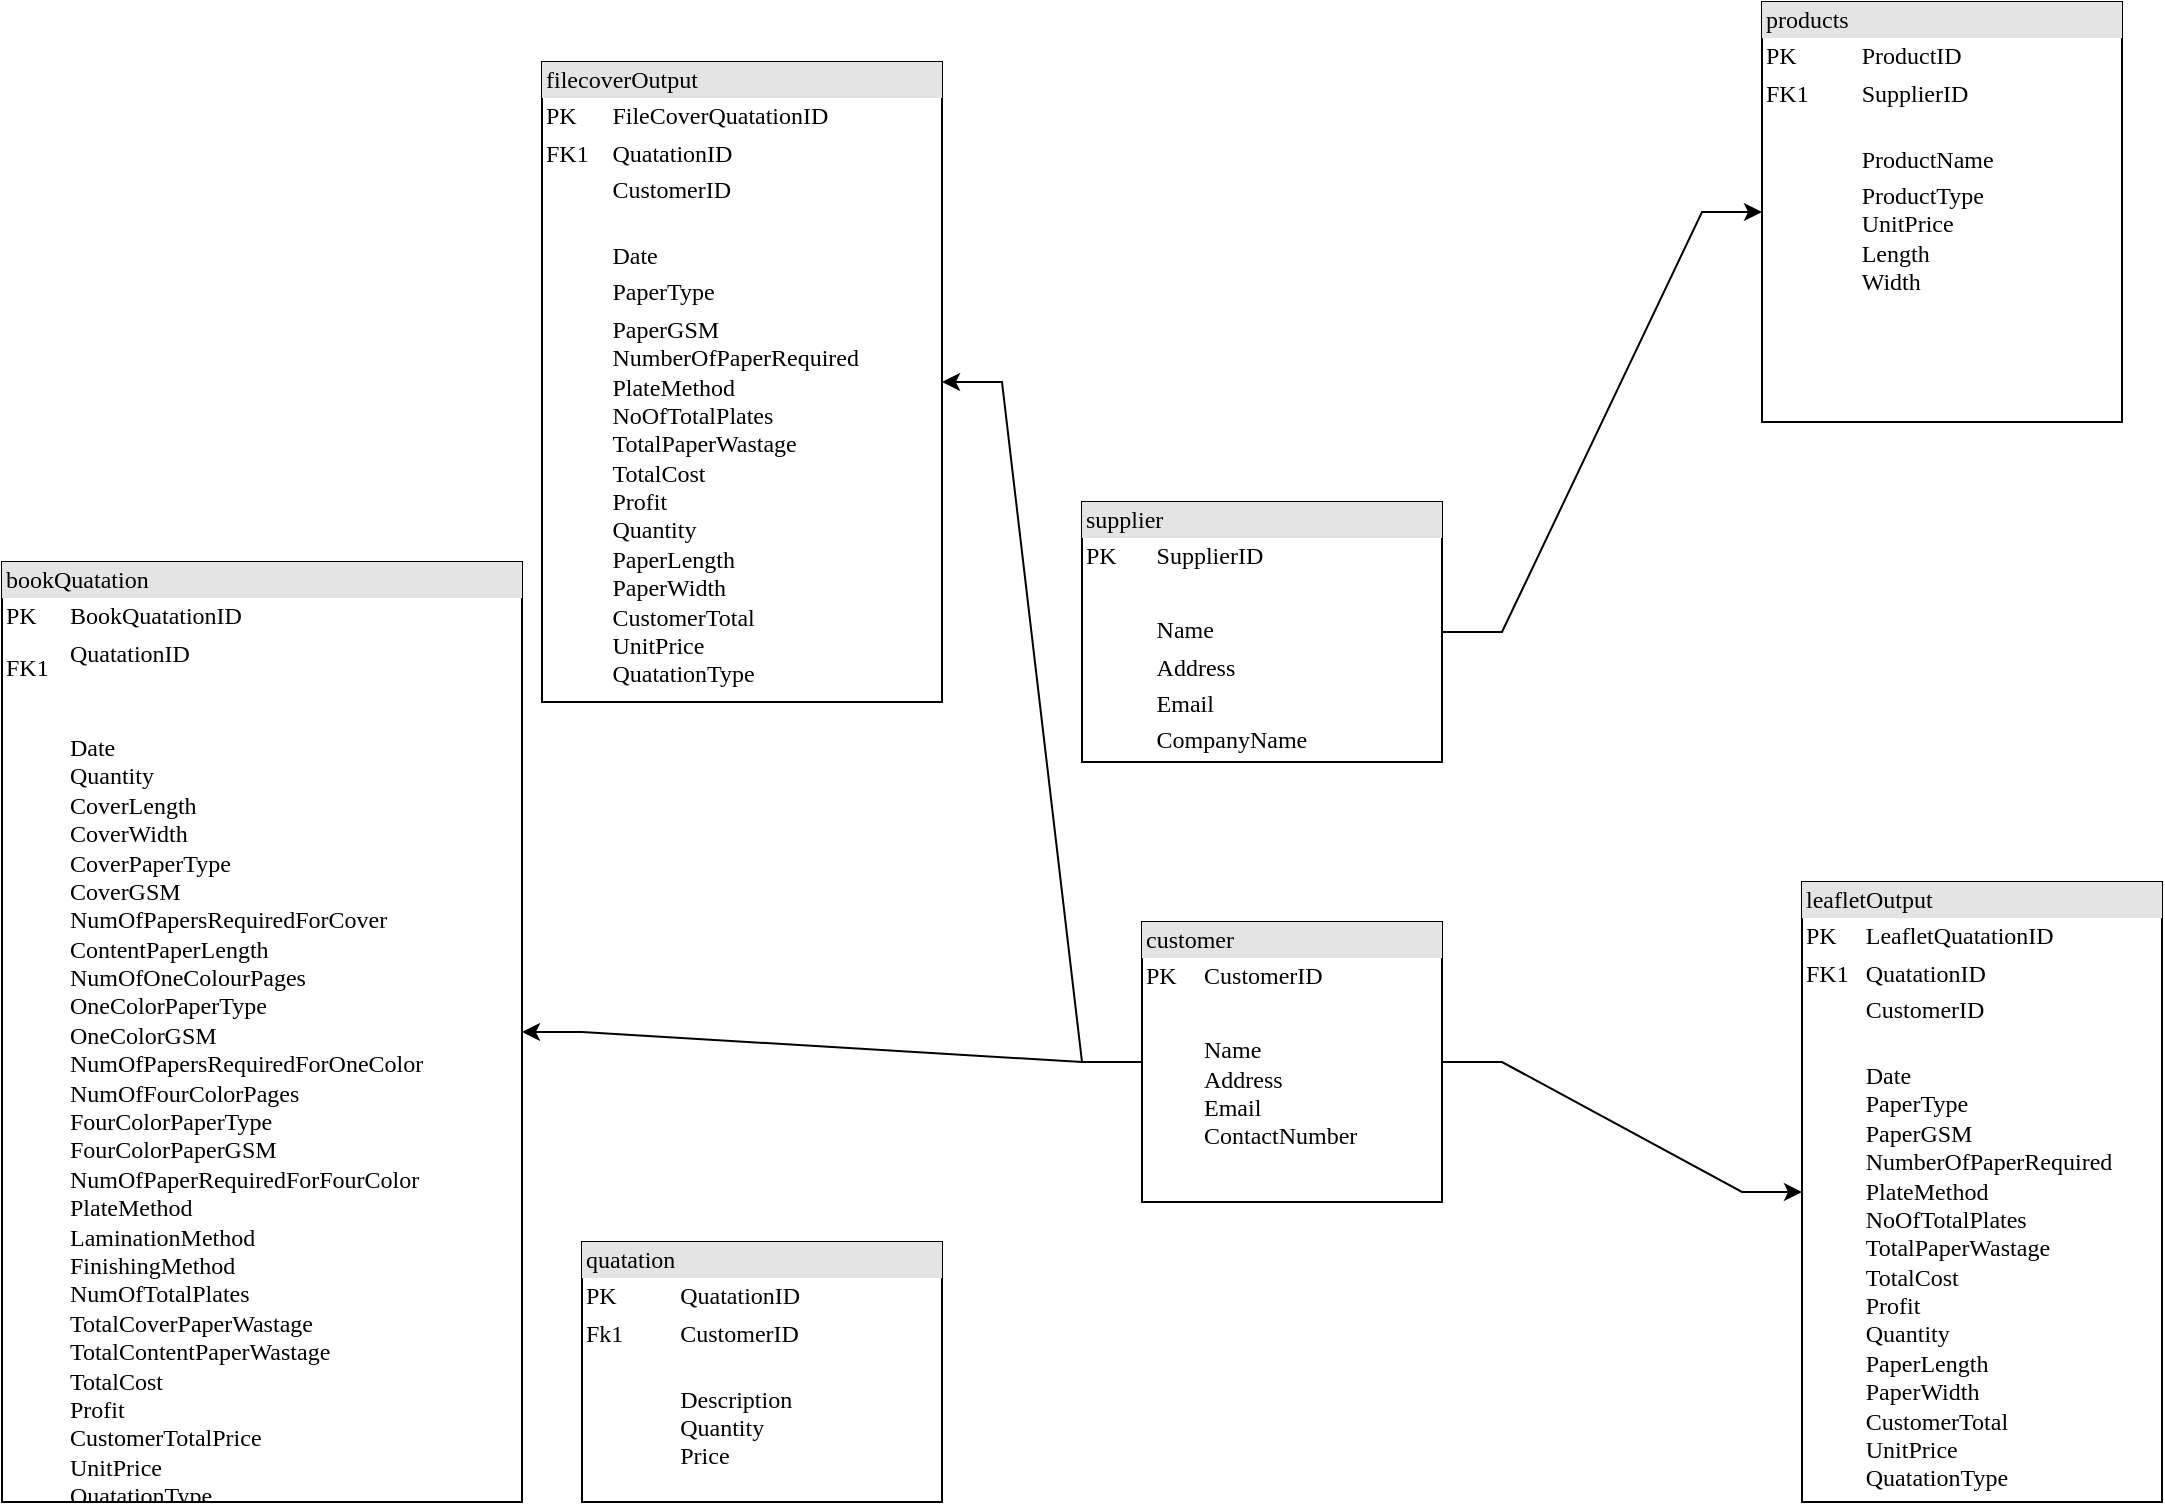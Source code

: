 <mxfile version="12.7.1" type="github"><diagram name="Page-1" id="2ca16b54-16f6-2749-3443-fa8db7711227"><mxGraphModel dx="2522" dy="1644" grid="1" gridSize="10" guides="1" tooltips="1" connect="1" arrows="1" fold="1" page="1" pageScale="1" pageWidth="1100" pageHeight="850" background="#ffffff" math="0" shadow="0"><root><mxCell id="0"/><mxCell id="1" parent="0"/><mxCell id="2ed32ef02a7f4228-1" value="&lt;div style=&quot;box-sizing: border-box ; width: 100% ; background: #e4e4e4 ; padding: 2px&quot;&gt;bookQuatation&lt;/div&gt;&lt;table style=&quot;width: 100% ; font-size: 1em&quot; cellpadding=&quot;2&quot; cellspacing=&quot;0&quot;&gt;&lt;tbody&gt;&lt;tr&gt;&lt;td&gt;PK&lt;/td&gt;&lt;td&gt;BookQuatationID&lt;br&gt;&lt;/td&gt;&lt;/tr&gt;&lt;tr&gt;&lt;td&gt;FK1&lt;/td&gt;&lt;td&gt;QuatationID&lt;br&gt;&lt;br&gt;&lt;/td&gt;&lt;/tr&gt;&lt;tr&gt;&lt;td&gt;&lt;/td&gt;&lt;td&gt;&lt;br&gt;Date&lt;br&gt;Quantity&lt;br&gt;CoverLength&lt;br&gt;CoverWidth&lt;br&gt;CoverPaperType&lt;br&gt;CoverGSM&lt;br&gt;NumOfPapersRequiredForCover&lt;br&gt;ContentPaperLength&lt;br&gt;NumOfOneColourPages&lt;br&gt;OneColorPaperType&lt;br&gt;OneColorGSM&lt;br&gt;NumOfPapersRequiredForOneColor&lt;br&gt;NumOfFourColorPages&lt;br&gt;FourColorPaperType&lt;br&gt;FourColorPaperGSM&lt;br&gt;NumOfPaperRequiredForFourColor&lt;br&gt;PlateMethod&lt;br&gt;LaminationMethod&lt;br&gt;FinishingMethod&lt;br&gt;NumOfTotalPlates&lt;br&gt;TotalCoverPaperWastage&lt;br&gt;TotalContentPaperWastage&lt;br&gt;TotalCost&lt;br&gt;Profit&lt;br&gt;CustomerTotalPrice&lt;br&gt;UnitPrice&lt;br&gt;QuatationType&lt;br&gt;&lt;br&gt;&lt;/td&gt;&lt;/tr&gt;&lt;/tbody&gt;&lt;/table&gt;" style="verticalAlign=top;align=left;overflow=fill;html=1;rounded=0;shadow=0;comic=0;labelBackgroundColor=none;strokeWidth=1;fontFamily=Verdana;fontSize=12;strokeColor=#000000;" parent="1" vertex="1"><mxGeometry x="-90" y="-550" width="260" height="470" as="geometry"/></mxCell><mxCell id="2ed32ef02a7f4228-2" value="&lt;div style=&quot;box-sizing: border-box ; width: 100% ; background: #e4e4e4 ; padding: 2px&quot;&gt;filecoverOutput&lt;/div&gt;&lt;table style=&quot;width: 100% ; font-size: 1em&quot; cellpadding=&quot;2&quot; cellspacing=&quot;0&quot;&gt;&lt;tbody&gt;&lt;tr&gt;&lt;td&gt;PK&lt;/td&gt;&lt;td&gt;FileCoverQuatationID&lt;/td&gt;&lt;/tr&gt;&lt;tr&gt;&lt;td&gt;FK1&lt;/td&gt;&lt;td&gt;QuatationID&lt;/td&gt;&lt;/tr&gt;&lt;tr&gt;&lt;td&gt;&lt;br&gt;&lt;/td&gt;&lt;td&gt;CustomerID&lt;br&gt;&lt;br&gt;&lt;/td&gt;&lt;/tr&gt;&lt;tr&gt;&lt;td&gt;&lt;br&gt;&lt;/td&gt;&lt;td&gt;Date&lt;/td&gt;&lt;/tr&gt;&lt;tr&gt;&lt;td&gt;&lt;br&gt;&lt;/td&gt;&lt;td&gt;PaperType&lt;br&gt;&lt;/td&gt;&lt;/tr&gt;&lt;tr&gt;&lt;td&gt;&lt;br&gt;&lt;/td&gt;&lt;td&gt;PaperGSM&lt;br&gt;NumberOfPaperRequired&lt;br&gt;PlateMethod&lt;br&gt;NoOfTotalPlates&lt;br&gt;TotalPaperWastage&lt;br&gt;TotalCost&lt;br&gt;Profit&lt;br&gt;Quantity&lt;br&gt;PaperLength&lt;br&gt;PaperWidth&lt;br&gt;CustomerTotal&lt;br&gt;UnitPrice&lt;br&gt;QuatationType&lt;/td&gt;&lt;/tr&gt;&lt;/tbody&gt;&lt;/table&gt;" style="verticalAlign=top;align=left;overflow=fill;html=1;rounded=0;shadow=0;comic=0;labelBackgroundColor=none;strokeWidth=1;fontFamily=Verdana;fontSize=12" parent="1" vertex="1"><mxGeometry x="180" y="-800" width="200" height="320" as="geometry"/></mxCell><mxCell id="2ed32ef02a7f4228-3" value="&lt;div style=&quot;box-sizing: border-box ; width: 100% ; background: #e4e4e4 ; padding: 2px&quot;&gt;products&lt;/div&gt;&lt;table style=&quot;width: 100% ; font-size: 1em&quot; cellpadding=&quot;2&quot; cellspacing=&quot;0&quot;&gt;&lt;tbody&gt;&lt;tr&gt;&lt;td&gt;PK&lt;/td&gt;&lt;td&gt;ProductID&lt;br&gt;&lt;/td&gt;&lt;/tr&gt;&lt;tr&gt;&lt;td&gt;FK1&lt;/td&gt;&lt;td&gt;SupplierID&lt;/td&gt;&lt;/tr&gt;&lt;tr&gt;&lt;td&gt;&lt;/td&gt;&lt;td&gt;&lt;br&gt;ProductName&lt;/td&gt;&lt;/tr&gt;&lt;tr&gt;&lt;td&gt;&lt;br&gt;&lt;/td&gt;&lt;td&gt;ProductType&lt;br&gt;UnitPrice&lt;br&gt;Length&lt;br&gt;Width&lt;/td&gt;&lt;/tr&gt;&lt;/tbody&gt;&lt;/table&gt;" style="verticalAlign=top;align=left;overflow=fill;html=1;rounded=0;shadow=0;comic=0;labelBackgroundColor=none;strokeWidth=1;fontFamily=Verdana;fontSize=12" parent="1" vertex="1"><mxGeometry x="790" y="-830" width="180" height="210" as="geometry"/></mxCell><mxCell id="2ed32ef02a7f4228-4" value="&lt;div style=&quot;box-sizing: border-box ; width: 100% ; background: #e4e4e4 ; padding: 2px&quot;&gt;leafletOutput&lt;/div&gt;&lt;table style=&quot;width: 100% ; font-size: 1em&quot; cellpadding=&quot;2&quot; cellspacing=&quot;0&quot;&gt;&lt;tbody&gt;&lt;tr&gt;&lt;td&gt;PK&lt;/td&gt;&lt;td&gt;LeafletQuatationID&lt;/td&gt;&lt;/tr&gt;&lt;tr&gt;&lt;td&gt;FK1&lt;/td&gt;&lt;td&gt;QuatationID&lt;/td&gt;&lt;/tr&gt;&lt;tr&gt;&lt;td&gt;&lt;/td&gt;&lt;td&gt;CustomerID&lt;/td&gt;&lt;/tr&gt;&lt;tr&gt;&lt;td&gt;&lt;br&gt;&lt;/td&gt;&lt;td&gt;&lt;br&gt;Date&lt;br&gt;PaperType&lt;br&gt;PaperGSM&lt;br&gt;NumberOfPaperRequired&lt;br&gt;PlateMethod&lt;br&gt;NoOfTotalPlates&lt;br&gt;TotalPaperWastage&lt;br&gt;TotalCost&lt;br&gt;Profit&lt;br&gt;Quantity&lt;br&gt;PaperLength&lt;br&gt;PaperWidth&lt;br&gt;CustomerTotal&lt;br&gt;UnitPrice&lt;br&gt;QuatationType&lt;/td&gt;&lt;/tr&gt;&lt;/tbody&gt;&lt;/table&gt;" style="verticalAlign=top;align=left;overflow=fill;html=1;rounded=0;shadow=0;comic=0;labelBackgroundColor=none;strokeWidth=1;fontFamily=Verdana;fontSize=12" parent="1" vertex="1"><mxGeometry x="810" y="-390" width="180" height="310" as="geometry"/></mxCell><mxCell id="Z7gWWmyKiOrE_zW52b3b-6" style="edgeStyle=entityRelationEdgeStyle;rounded=0;orthogonalLoop=1;jettySize=auto;html=1;" edge="1" parent="1" source="2ed32ef02a7f4228-5" target="2ed32ef02a7f4228-1"><mxGeometry relative="1" as="geometry"/></mxCell><mxCell id="Z7gWWmyKiOrE_zW52b3b-7" style="edgeStyle=entityRelationEdgeStyle;rounded=0;orthogonalLoop=1;jettySize=auto;html=1;" edge="1" parent="1" source="2ed32ef02a7f4228-5" target="2ed32ef02a7f4228-2"><mxGeometry relative="1" as="geometry"/></mxCell><mxCell id="Z7gWWmyKiOrE_zW52b3b-8" style="edgeStyle=entityRelationEdgeStyle;rounded=0;orthogonalLoop=1;jettySize=auto;html=1;" edge="1" parent="1" source="2ed32ef02a7f4228-5" target="2ed32ef02a7f4228-4"><mxGeometry relative="1" as="geometry"/></mxCell><mxCell id="2ed32ef02a7f4228-5" value="&lt;div style=&quot;box-sizing: border-box ; width: 100% ; background: #e4e4e4 ; padding: 2px&quot;&gt;customer&lt;/div&gt;&lt;table style=&quot;width: 100% ; font-size: 1em&quot; cellpadding=&quot;2&quot; cellspacing=&quot;0&quot;&gt;&lt;tbody&gt;&lt;tr&gt;&lt;td&gt;PK&lt;/td&gt;&lt;td&gt;CustomerID&lt;/td&gt;&lt;/tr&gt;&lt;tr&gt;&lt;td&gt;&lt;br&gt;&lt;/td&gt;&lt;td&gt;&lt;br&gt;&lt;/td&gt;&lt;/tr&gt;&lt;tr&gt;&lt;td&gt;&lt;/td&gt;&lt;td&gt;Name&lt;br&gt;Address&lt;br&gt;Email&lt;br&gt;ContactNumber&lt;/td&gt;&lt;/tr&gt;&lt;/tbody&gt;&lt;/table&gt;" style="verticalAlign=top;align=left;overflow=fill;html=1;rounded=0;shadow=0;comic=0;labelBackgroundColor=none;strokeWidth=1;fontFamily=Verdana;fontSize=12" parent="1" vertex="1"><mxGeometry x="480" y="-370" width="150" height="140" as="geometry"/></mxCell><mxCell id="Z7gWWmyKiOrE_zW52b3b-10" style="edgeStyle=entityRelationEdgeStyle;rounded=0;orthogonalLoop=1;jettySize=auto;html=1;" edge="1" parent="1" source="Z7gWWmyKiOrE_zW52b3b-9" target="2ed32ef02a7f4228-3"><mxGeometry relative="1" as="geometry"/></mxCell><mxCell id="Z7gWWmyKiOrE_zW52b3b-9" value="&lt;div style=&quot;box-sizing: border-box ; width: 100% ; background: #e4e4e4 ; padding: 2px&quot;&gt;supplier&lt;/div&gt;&lt;table style=&quot;width: 100% ; font-size: 1em&quot; cellpadding=&quot;2&quot; cellspacing=&quot;0&quot;&gt;&lt;tbody&gt;&lt;tr&gt;&lt;td&gt;PK&lt;/td&gt;&lt;td&gt;SupplierID&lt;/td&gt;&lt;/tr&gt;&lt;tr&gt;&lt;td&gt;&lt;br&gt;&lt;/td&gt;&lt;td&gt;&lt;/td&gt;&lt;/tr&gt;&lt;tr&gt;&lt;td&gt;&lt;/td&gt;&lt;td&gt;Name&lt;/td&gt;&lt;/tr&gt;&lt;tr&gt;&lt;td&gt;&lt;br&gt;&lt;/td&gt;&lt;td&gt;Address&lt;/td&gt;&lt;/tr&gt;&lt;tr&gt;&lt;td&gt;&lt;br&gt;&lt;/td&gt;&lt;td&gt;Email&lt;/td&gt;&lt;/tr&gt;&lt;tr&gt;&lt;td&gt;&lt;br&gt;&lt;/td&gt;&lt;td&gt;CompanyName&lt;/td&gt;&lt;/tr&gt;&lt;/tbody&gt;&lt;/table&gt;" style="verticalAlign=top;align=left;overflow=fill;html=1;rounded=0;shadow=0;comic=0;labelBackgroundColor=none;strokeWidth=1;fontFamily=Verdana;fontSize=12" vertex="1" parent="1"><mxGeometry x="450" y="-580" width="180" height="130" as="geometry"/></mxCell><mxCell id="Z7gWWmyKiOrE_zW52b3b-11" value="&lt;div style=&quot;box-sizing: border-box ; width: 100% ; background: #e4e4e4 ; padding: 2px&quot;&gt;quatation&lt;/div&gt;&lt;table style=&quot;width: 100% ; font-size: 1em&quot; cellpadding=&quot;2&quot; cellspacing=&quot;0&quot;&gt;&lt;tbody&gt;&lt;tr&gt;&lt;td&gt;PK&lt;/td&gt;&lt;td&gt;QuatationID&lt;/td&gt;&lt;/tr&gt;&lt;tr&gt;&lt;td&gt;Fk1&lt;/td&gt;&lt;td&gt;CustomerID&lt;/td&gt;&lt;/tr&gt;&lt;tr&gt;&lt;td&gt;&lt;/td&gt;&lt;td&gt;&lt;br&gt;Description&lt;br&gt;Quantity&lt;br&gt;Price&lt;br&gt;&lt;br&gt;&lt;/td&gt;&lt;/tr&gt;&lt;/tbody&gt;&lt;/table&gt;" style="verticalAlign=top;align=left;overflow=fill;html=1;rounded=0;shadow=0;comic=0;labelBackgroundColor=none;strokeWidth=1;fontFamily=Verdana;fontSize=12" vertex="1" parent="1"><mxGeometry x="200" y="-210" width="180" height="130" as="geometry"/></mxCell></root></mxGraphModel></diagram></mxfile>